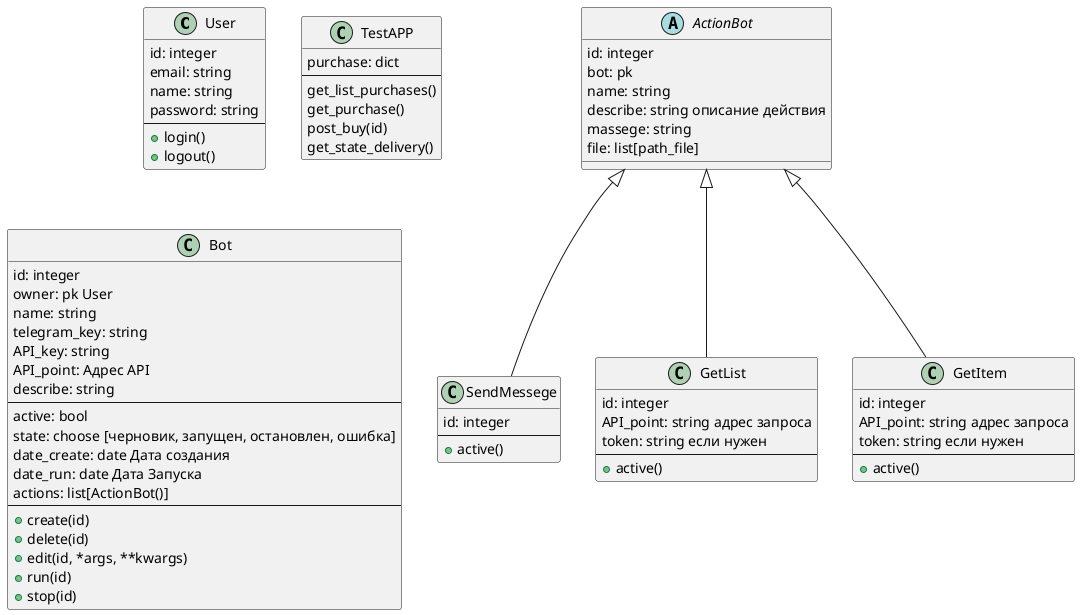 @startuml

class User {
    id: integer
    email: string
    name: string
    password: string
    --
    +login()
    +logout()
}

class TestAPP{
    purchase: dict
    --
    get_list_purchases()
    get_purchase()
    post_buy(id)
    get_state_delivery()
}

class Bot {
    id: integer
    owner: pk User
    name: string
    telegram_key: string
    API_key: string
    API_point: Адрес API
    describe: string
    --
    active: bool
    state: choose [черновик, запущен, остановлен, ошибка]
    date_create: date Дата создания
    date_run: date Дата Запуска
    actions: list[ActionBot()]
    --
    +create(id)
    +delete(id)
    +edit(id, *args, **kwargs)
    +run(id)
    +stop(id)
}

abstract class ActionBot{
    id: integer
    bot: pk
    name: string
    describe: string описание действия
    massege: string
    file: list[path_file]
}

class SendMessege {
    id: integer
    --
    +active()
}

class GetList {
    id: integer
    API_point: string адрес запроса
    token: string если нужен
    --
    +active()
}

class GetItem {
    id: integer
    API_point: string адрес запроса
    token: string если нужен
    --
    +active()
}

ActionBot <|-- SendMessege
ActionBot <|-- GetList
ActionBot <|-- GetItem

@enduml